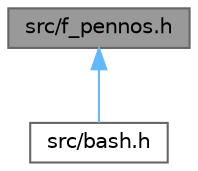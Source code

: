 digraph "src/f_pennos.h"
{
 // LATEX_PDF_SIZE
  bgcolor="transparent";
  edge [fontname=Helvetica,fontsize=10,labelfontname=Helvetica,labelfontsize=10];
  node [fontname=Helvetica,fontsize=10,shape=box,height=0.2,width=0.4];
  Node1 [id="Node000001",label="src/f_pennos.h",height=0.2,width=0.4,color="gray40", fillcolor="grey60", style="filled", fontcolor="black",tooltip="Header file for our f functions."];
  Node1 -> Node2 [id="edge2_Node000001_Node000002",dir="back",color="steelblue1",style="solid",tooltip=" "];
  Node2 [id="Node000002",label="src/bash.h",height=0.2,width=0.4,color="grey40", fillcolor="white", style="filled",URL="$bash_8h.html",tooltip="Header file defining simple shell function for PennOS."];
}
